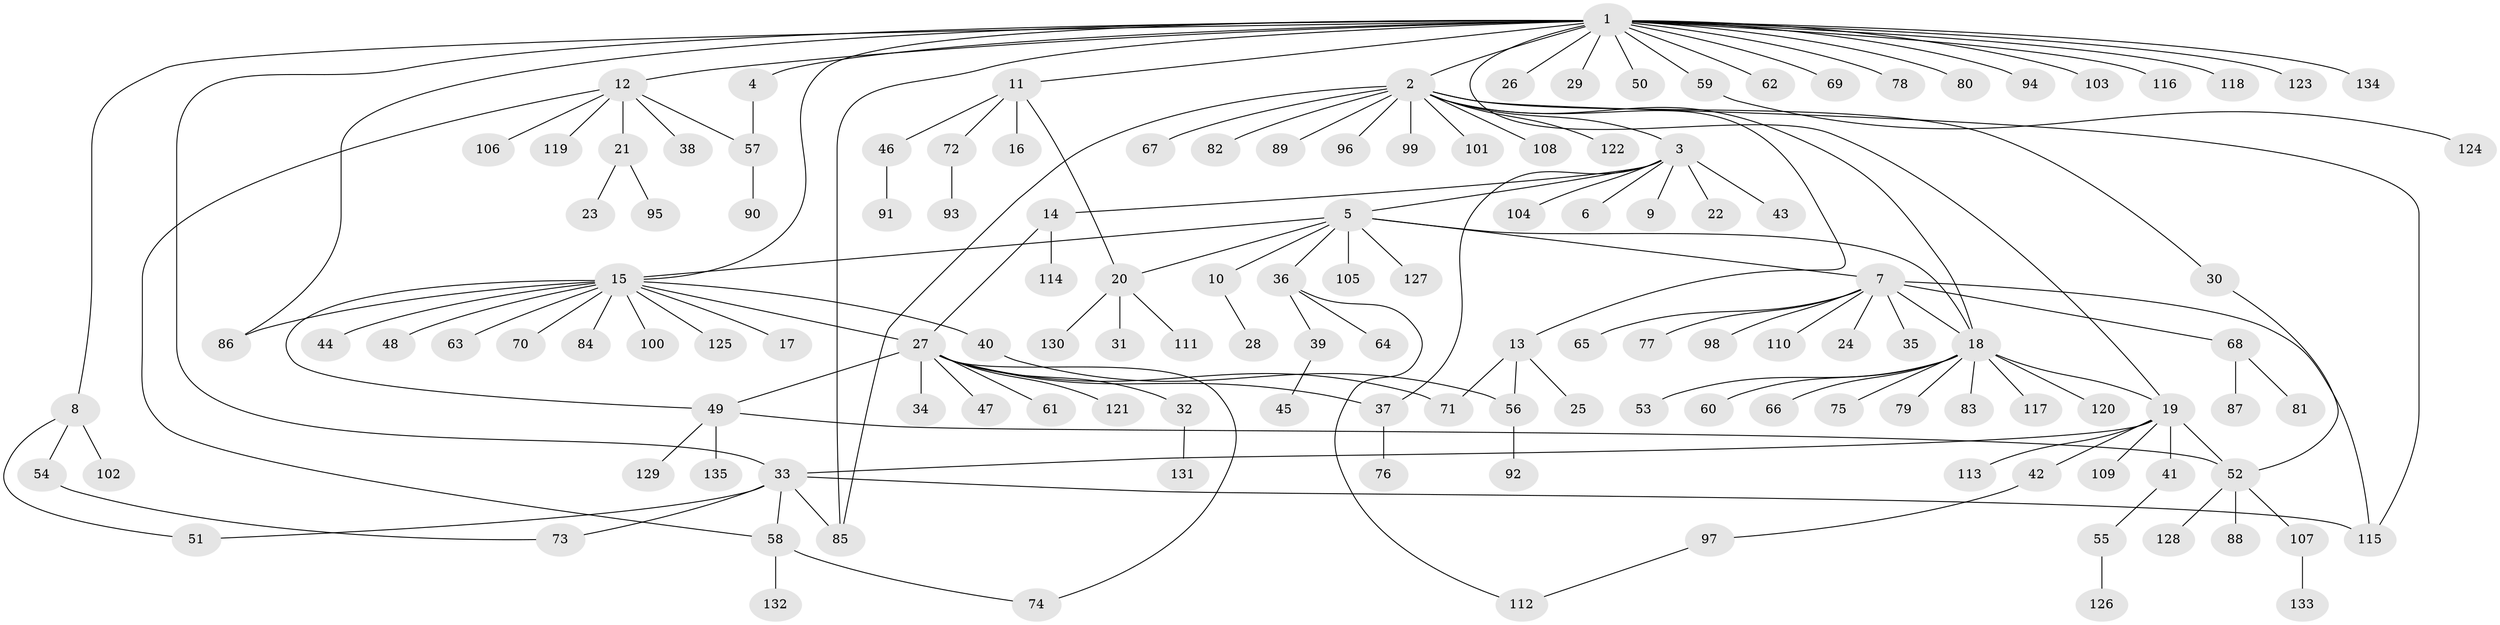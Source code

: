 // coarse degree distribution, {1: 0.6176470588235294, 6: 0.058823529411764705, 8: 0.029411764705882353, 2: 0.1323529411764706, 10: 0.014705882352941176, 3: 0.07352941176470588, 21: 0.014705882352941176, 5: 0.014705882352941176, 12: 0.014705882352941176, 11: 0.014705882352941176, 4: 0.014705882352941176}
// Generated by graph-tools (version 1.1) at 2025/36/03/04/25 23:36:43]
// undirected, 135 vertices, 158 edges
graph export_dot {
  node [color=gray90,style=filled];
  1;
  2;
  3;
  4;
  5;
  6;
  7;
  8;
  9;
  10;
  11;
  12;
  13;
  14;
  15;
  16;
  17;
  18;
  19;
  20;
  21;
  22;
  23;
  24;
  25;
  26;
  27;
  28;
  29;
  30;
  31;
  32;
  33;
  34;
  35;
  36;
  37;
  38;
  39;
  40;
  41;
  42;
  43;
  44;
  45;
  46;
  47;
  48;
  49;
  50;
  51;
  52;
  53;
  54;
  55;
  56;
  57;
  58;
  59;
  60;
  61;
  62;
  63;
  64;
  65;
  66;
  67;
  68;
  69;
  70;
  71;
  72;
  73;
  74;
  75;
  76;
  77;
  78;
  79;
  80;
  81;
  82;
  83;
  84;
  85;
  86;
  87;
  88;
  89;
  90;
  91;
  92;
  93;
  94;
  95;
  96;
  97;
  98;
  99;
  100;
  101;
  102;
  103;
  104;
  105;
  106;
  107;
  108;
  109;
  110;
  111;
  112;
  113;
  114;
  115;
  116;
  117;
  118;
  119;
  120;
  121;
  122;
  123;
  124;
  125;
  126;
  127;
  128;
  129;
  130;
  131;
  132;
  133;
  134;
  135;
  1 -- 2;
  1 -- 4;
  1 -- 8;
  1 -- 11;
  1 -- 12;
  1 -- 15;
  1 -- 19;
  1 -- 26;
  1 -- 29;
  1 -- 33;
  1 -- 50;
  1 -- 59;
  1 -- 62;
  1 -- 69;
  1 -- 78;
  1 -- 80;
  1 -- 85;
  1 -- 86;
  1 -- 94;
  1 -- 103;
  1 -- 116;
  1 -- 118;
  1 -- 123;
  1 -- 134;
  2 -- 3;
  2 -- 13;
  2 -- 18;
  2 -- 30;
  2 -- 67;
  2 -- 82;
  2 -- 85;
  2 -- 89;
  2 -- 96;
  2 -- 99;
  2 -- 101;
  2 -- 108;
  2 -- 115;
  2 -- 122;
  3 -- 5;
  3 -- 6;
  3 -- 9;
  3 -- 14;
  3 -- 22;
  3 -- 37;
  3 -- 43;
  3 -- 104;
  4 -- 57;
  5 -- 7;
  5 -- 10;
  5 -- 15;
  5 -- 18;
  5 -- 20;
  5 -- 36;
  5 -- 105;
  5 -- 127;
  7 -- 18;
  7 -- 24;
  7 -- 35;
  7 -- 65;
  7 -- 68;
  7 -- 77;
  7 -- 98;
  7 -- 110;
  7 -- 115;
  8 -- 51;
  8 -- 54;
  8 -- 102;
  10 -- 28;
  11 -- 16;
  11 -- 20;
  11 -- 46;
  11 -- 72;
  12 -- 21;
  12 -- 38;
  12 -- 57;
  12 -- 58;
  12 -- 106;
  12 -- 119;
  13 -- 25;
  13 -- 56;
  13 -- 71;
  14 -- 27;
  14 -- 114;
  15 -- 17;
  15 -- 27;
  15 -- 40;
  15 -- 44;
  15 -- 48;
  15 -- 49;
  15 -- 63;
  15 -- 70;
  15 -- 84;
  15 -- 86;
  15 -- 100;
  15 -- 125;
  18 -- 19;
  18 -- 53;
  18 -- 60;
  18 -- 66;
  18 -- 75;
  18 -- 79;
  18 -- 83;
  18 -- 117;
  18 -- 120;
  19 -- 33;
  19 -- 41;
  19 -- 42;
  19 -- 52;
  19 -- 109;
  19 -- 113;
  20 -- 31;
  20 -- 111;
  20 -- 130;
  21 -- 23;
  21 -- 95;
  27 -- 32;
  27 -- 34;
  27 -- 37;
  27 -- 47;
  27 -- 49;
  27 -- 61;
  27 -- 71;
  27 -- 74;
  27 -- 121;
  30 -- 52;
  32 -- 131;
  33 -- 51;
  33 -- 58;
  33 -- 73;
  33 -- 85;
  33 -- 115;
  36 -- 39;
  36 -- 64;
  36 -- 112;
  37 -- 76;
  39 -- 45;
  40 -- 56;
  41 -- 55;
  42 -- 97;
  46 -- 91;
  49 -- 52;
  49 -- 129;
  49 -- 135;
  52 -- 88;
  52 -- 107;
  52 -- 128;
  54 -- 73;
  55 -- 126;
  56 -- 92;
  57 -- 90;
  58 -- 74;
  58 -- 132;
  59 -- 124;
  68 -- 81;
  68 -- 87;
  72 -- 93;
  97 -- 112;
  107 -- 133;
}
